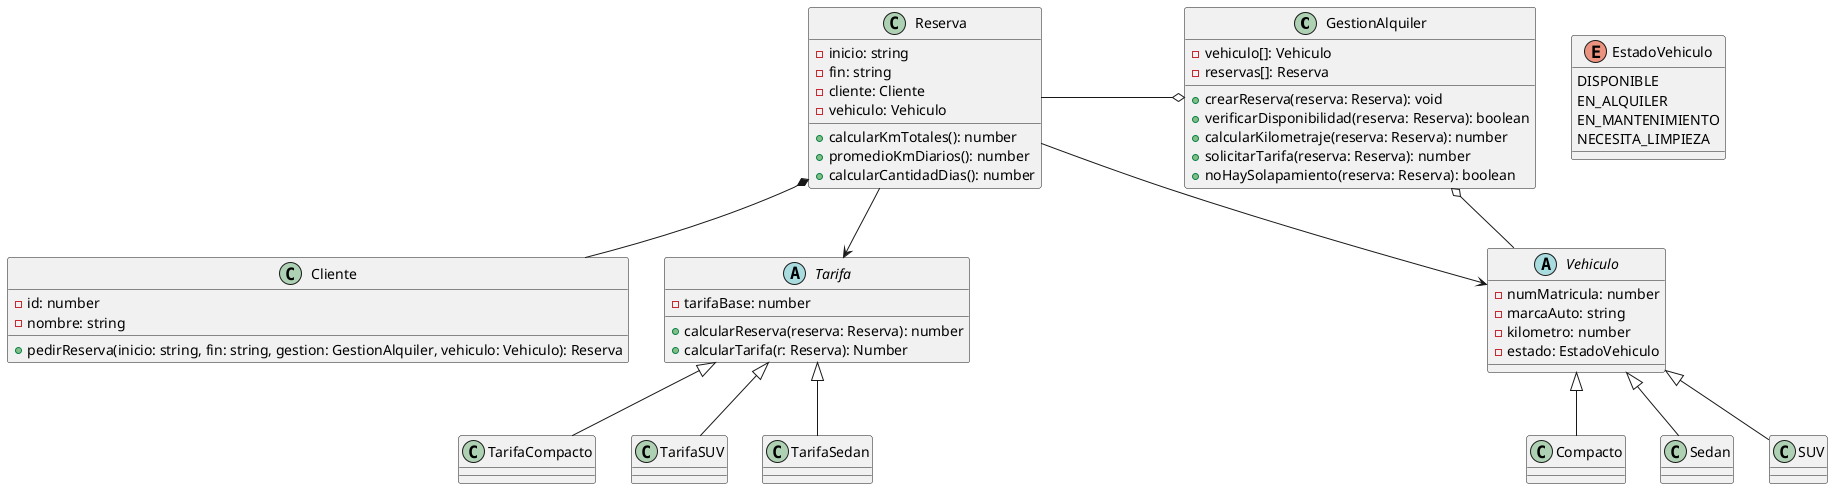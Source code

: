 @startuml practico

class GestionAlquiler{
    - vehiculo[]: Vehiculo
    - reservas[]: Reserva
    + crearReserva(reserva: Reserva): void
    + verificarDisponibilidad(reserva: Reserva): boolean
    + calcularKilometraje(reserva: Reserva): number
    + solicitarTarifa(reserva: Reserva): number
    + noHaySolapamiento(reserva: Reserva): boolean
}

enum EstadoVehiculo {
  DISPONIBLE
  EN_ALQUILER
  EN_MANTENIMIENTO
  NECESITA_LIMPIEZA
}

class Cliente{
    - id: number
    - nombre: string
    + pedirReserva(inicio: string, fin: string, gestion: GestionAlquiler, vehiculo: Vehiculo): Reserva
}

class Reserva{
    - inicio: string
    - fin: string
    - cliente: Cliente
    - vehiculo: Vehiculo
    
    +calcularKmTotales(): number
    +promedioKmDiarios(): number
    +calcularCantidadDias(): number

}

abstract class Vehiculo{
    - numMatricula: number
    - marcaAuto: string
    - kilometro: number
    - estado: EstadoVehiculo
}

class Compacto extends Vehiculo
class Sedan extends Vehiculo
class SUV extends Vehiculo

abstract class Tarifa{
    - tarifaBase: number
    + calcularReserva(reserva: Reserva): number
    + calcularTarifa(r: Reserva): Number
}

class TarifaCompacto extends Tarifa
class TarifaSUV extends Tarifa
class TarifaSedan extends Tarifa

GestionAlquiler o-r- Vehiculo
GestionAlquiler o-l- Reserva
Reserva --> Tarifa
Reserva --> Vehiculo
Reserva *-- Cliente

note right of TarifaCompacto::calcularReserva
Base: $30 * días
+ exceso si >100km/día
end note

note right of TarifaSedan::calcularReserva
Base: $50 * días
+ $0.20 por km total
end note

note right of TarifaSUV::calcularReserva
Base: ($80 + $15 seguro) * días
+ exceso si >500 km total
end note

note left of Reserva::getKmDiarios()
devuelve el promedio de km recorridos por dia (KmTotales/cantidad de dias)
end note

@enduml
